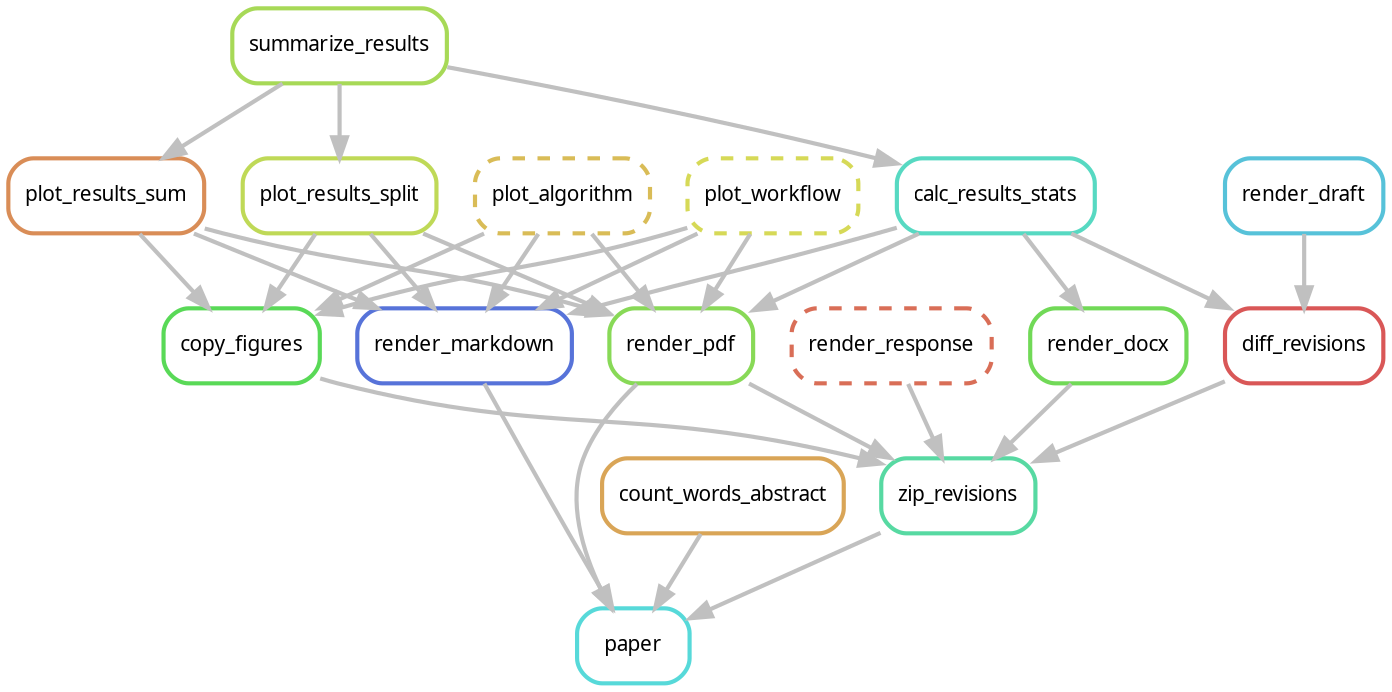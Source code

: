 digraph snakemake_dag {
    graph[bgcolor=white, margin=0];
    node[shape=box, style=rounded, fontname=sans,                 fontsize=10, penwidth=2];
    edge[penwidth=2, color=grey];
	0[label = "paper", color = "0.50 0.6 0.85", style="rounded"];
	1[label = "render_pdf", color = "0.27 0.6 0.85", style="rounded"];
	2[label = "calc_results_stats", color = "0.47 0.6 0.85", style="rounded"];
	3[label = "summarize_results", color = "0.23 0.6 0.85", style="rounded"];
	4[label = "plot_algorithm", color = "0.13 0.6 0.85", style="rounded,dashed"];
	5[label = "plot_workflow", color = "0.17 0.6 0.85", style="rounded,dashed"];
	6[label = "plot_results_sum", color = "0.07 0.6 0.85", style="rounded"];
	7[label = "plot_results_split", color = "0.20 0.6 0.85", style="rounded"];
	8[label = "render_markdown", color = "0.63 0.6 0.85", style="rounded"];
	9[label = "count_words_abstract", color = "0.10 0.6 0.85", style="rounded"];
	10[label = "zip_revisions", color = "0.43 0.6 0.85", style="rounded"];
	11[label = "render_docx", color = "0.30 0.6 0.85", style="rounded"];
	12[label = "copy_figures", color = "0.33 0.6 0.85", style="rounded"];
	13[label = "diff_revisions", color = "0.00 0.6 0.85", style="rounded"];
	14[label = "render_draft", color = "0.53 0.6 0.85", style="rounded"];
	15[label = "render_response", color = "0.03 0.6 0.85", style="rounded,dashed"];
	1 -> 0
	8 -> 0
	9 -> 0
	10 -> 0
	2 -> 1
	4 -> 1
	5 -> 1
	6 -> 1
	7 -> 1
	3 -> 2
	3 -> 6
	3 -> 7
	2 -> 8
	4 -> 8
	5 -> 8
	6 -> 8
	7 -> 8
	1 -> 10
	11 -> 10
	12 -> 10
	13 -> 10
	15 -> 10
	2 -> 11
	4 -> 12
	5 -> 12
	6 -> 12
	7 -> 12
	2 -> 13
	14 -> 13
}            
